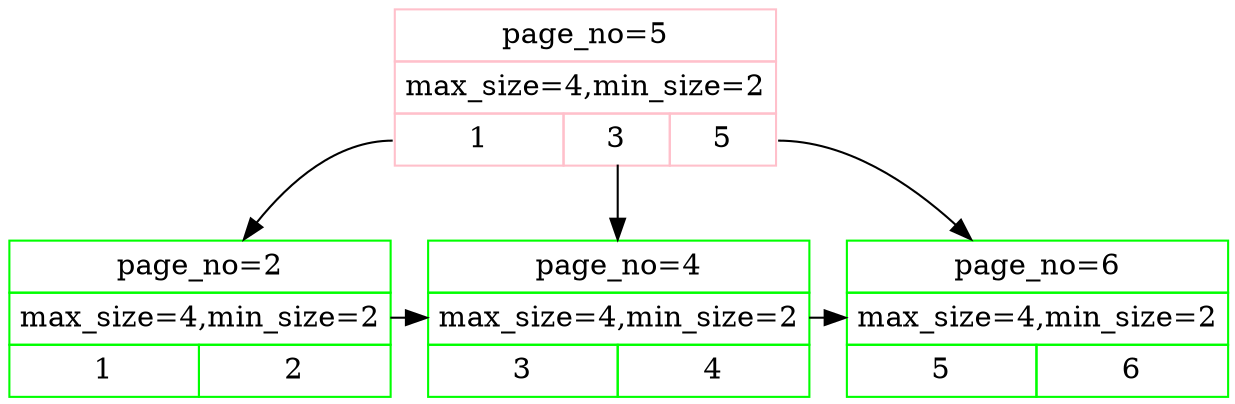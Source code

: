 digraph G {
INT_5[shape=plain color=pink label=<<TABLE BORDER="0" CELLBORDER="1" CELLSPACING="0" CELLPADDING="4">
<TR><TD COLSPAN="3">page_no=5</TD></TR>
<TR><TD COLSPAN="3">max_size=4,min_size=2</TD></TR>
<TR><TD PORT="p2">1</TD>
<TD PORT="p4">3</TD>
<TD PORT="p6">5</TD>
</TR></TABLE>>];
LEAF_2[shape=plain color=green label=<<TABLE BORDER="0" CELLBORDER="1" CELLSPACING="0" CELLPADDING="4">
<TR><TD COLSPAN="2">page_no=2</TD></TR>
<TR><TD COLSPAN="2">max_size=4,min_size=2</TD></TR>
<TR><TD>1</TD>
<TD>2</TD>
</TR></TABLE>>];
LEAF_2 -> LEAF_4;
{rank=same LEAF_2 LEAF_4};
INT_5:p2 -> LEAF_2;
LEAF_4[shape=plain color=green label=<<TABLE BORDER="0" CELLBORDER="1" CELLSPACING="0" CELLPADDING="4">
<TR><TD COLSPAN="2">page_no=4</TD></TR>
<TR><TD COLSPAN="2">max_size=4,min_size=2</TD></TR>
<TR><TD>3</TD>
<TD>4</TD>
</TR></TABLE>>];
LEAF_4 -> LEAF_6;
{rank=same LEAF_4 LEAF_6};
INT_5:p4 -> LEAF_4;
LEAF_6[shape=plain color=green label=<<TABLE BORDER="0" CELLBORDER="1" CELLSPACING="0" CELLPADDING="4">
<TR><TD COLSPAN="2">page_no=6</TD></TR>
<TR><TD COLSPAN="2">max_size=4,min_size=2</TD></TR>
<TR><TD>5</TD>
<TD>6</TD>
</TR></TABLE>>];
INT_5:p6 -> LEAF_6;
}
